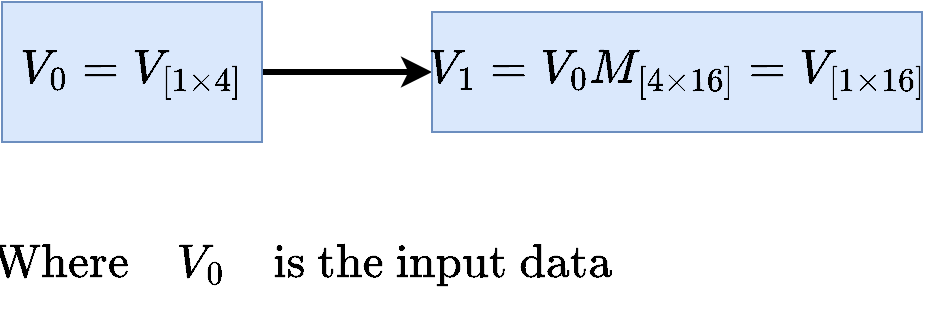 <mxfile version="20.8.10" type="device" pages="4"><diagram name="Page-1" id="Dm2-tzsEumve30aD5Y5m"><mxGraphModel dx="1036" dy="614" grid="1" gridSize="10" guides="1" tooltips="1" connect="1" arrows="1" fold="1" page="1" pageScale="1" pageWidth="2339" pageHeight="3300" math="1" shadow="0"><root><mxCell id="0"/><mxCell id="1" parent="0"/><mxCell id="iEleHkdSI60FKL-KgUu1-2" value="" style="edgeStyle=orthogonalEdgeStyle;rounded=0;orthogonalLoop=1;jettySize=auto;html=1;strokeWidth=3;" parent="1" source="HrFiuLZFM7vN5YBXKXy--1" target="iEleHkdSI60FKL-KgUu1-1" edge="1"><mxGeometry relative="1" as="geometry"/></mxCell><mxCell id="HrFiuLZFM7vN5YBXKXy--1" value="&lt;span style=&quot;font-size: 20px;&quot;&gt;$$V_0 = V_{[1\times 4]}$$&lt;/span&gt;" style="text;html=1;strokeColor=#6c8ebf;fillColor=#dae8fc;align=center;verticalAlign=middle;whiteSpace=wrap;rounded=0;" parent="1" vertex="1"><mxGeometry x="160" y="210" width="130" height="70" as="geometry"/></mxCell><mxCell id="iEleHkdSI60FKL-KgUu1-1" value="&lt;font style=&quot;font-size: 20px;&quot;&gt;$$V_1 = V_0M_{[4\times 16]} = V_{[1\times 16]}$$&lt;/font&gt;" style="rounded=0;whiteSpace=wrap;html=1;fillColor=#dae8fc;strokeColor=#6c8ebf;gradientColor=none;" parent="1" vertex="1"><mxGeometry x="375" y="215" width="245" height="60" as="geometry"/></mxCell><mxCell id="iEleHkdSI60FKL-KgUu1-3" value="$$\text{Where}\quad V_0\quad&lt;br&gt;\text{is the input data}$$" style="text;html=1;strokeColor=none;fillColor=none;align=center;verticalAlign=middle;whiteSpace=wrap;rounded=0;fontSize=20;" parent="1" vertex="1"><mxGeometry x="160" y="320" width="300" height="40" as="geometry"/></mxCell></root></mxGraphModel></diagram><diagram name="Page-2" id="iNPS69_tHSrswwuO4GRv"><mxGraphModel dx="1036" dy="614" grid="1" gridSize="10" guides="1" tooltips="1" connect="1" arrows="1" fold="1" page="1" pageScale="1" pageWidth="2339" pageHeight="3300" math="1" shadow="0"><root><mxCell id="AR_3iG5p9HyT1img08KN-0"/><mxCell id="AR_3iG5p9HyT1img08KN-1" parent="AR_3iG5p9HyT1img08KN-0"/><mxCell id="AR_3iG5p9HyT1img08KN-2" value="" style="edgeStyle=orthogonalEdgeStyle;rounded=0;orthogonalLoop=1;jettySize=auto;html=1;strokeWidth=3;" edge="1" parent="AR_3iG5p9HyT1img08KN-1" source="AR_3iG5p9HyT1img08KN-3" target="AR_3iG5p9HyT1img08KN-4"><mxGeometry relative="1" as="geometry"/></mxCell><mxCell id="AR_3iG5p9HyT1img08KN-3" value="&lt;span style=&quot;font-size: 20px;&quot;&gt;$$V_{input} = V_{[1\times 4]}$$&lt;/span&gt;" style="text;html=1;strokeColor=#6c8ebf;fillColor=#dae8fc;align=center;verticalAlign=middle;whiteSpace=wrap;rounded=0;" vertex="1" parent="AR_3iG5p9HyT1img08KN-1"><mxGeometry x="70" y="210" width="150" height="70" as="geometry"/></mxCell><mxCell id="Sr2GioTQapl9sOhfTktA-1" value="" style="edgeStyle=orthogonalEdgeStyle;rounded=0;orthogonalLoop=1;jettySize=auto;html=1;strokeWidth=3;" edge="1" parent="AR_3iG5p9HyT1img08KN-1" source="AR_3iG5p9HyT1img08KN-4" target="Sr2GioTQapl9sOhfTktA-0"><mxGeometry relative="1" as="geometry"/></mxCell><mxCell id="AR_3iG5p9HyT1img08KN-4" value="&lt;font style=&quot;font-size: 20px;&quot;&gt;$$V_{hidden} = V_{input}M_{[4\times 16]} = V_{[1\times 16]}$$&lt;/font&gt;" style="rounded=0;whiteSpace=wrap;html=1;fillColor=#dae8fc;strokeColor=#6c8ebf;gradientColor=none;" vertex="1" parent="AR_3iG5p9HyT1img08KN-1"><mxGeometry x="260" y="215" width="370" height="60" as="geometry"/></mxCell><mxCell id="Sr2GioTQapl9sOhfTktA-0" value="&lt;font style=&quot;font-size: 20px;&quot;&gt;$$V_{activate} = relu(V_{hidden})$$&lt;/font&gt;" style="whiteSpace=wrap;html=1;fillColor=#dae8fc;strokeColor=#6c8ebf;rounded=0;gradientColor=none;" vertex="1" parent="AR_3iG5p9HyT1img08KN-1"><mxGeometry x="670" y="215" width="260" height="60" as="geometry"/></mxCell></root></mxGraphModel></diagram><diagram name="Copy of Page-2" id="1rPIw6EHBry1EiHZszZO"><mxGraphModel dx="1036" dy="614" grid="1" gridSize="10" guides="1" tooltips="1" connect="1" arrows="1" fold="1" page="1" pageScale="1" pageWidth="2339" pageHeight="3300" math="1" shadow="0"><root><mxCell id="YsjDt2xG0ZwC493WAH-g-0"/><mxCell id="YsjDt2xG0ZwC493WAH-g-1" parent="YsjDt2xG0ZwC493WAH-g-0"/><mxCell id="YsjDt2xG0ZwC493WAH-g-2" value="" style="edgeStyle=orthogonalEdgeStyle;rounded=0;orthogonalLoop=1;jettySize=auto;html=1;strokeWidth=3;" edge="1" parent="YsjDt2xG0ZwC493WAH-g-1" source="YsjDt2xG0ZwC493WAH-g-3" target="YsjDt2xG0ZwC493WAH-g-5"><mxGeometry relative="1" as="geometry"/></mxCell><mxCell id="YsjDt2xG0ZwC493WAH-g-3" value="&lt;span style=&quot;font-size: 20px;&quot;&gt;$$V_{input} = V_{[1\times 4]}$$&lt;/span&gt;" style="text;html=1;strokeColor=#6c8ebf;fillColor=#dae8fc;align=center;verticalAlign=middle;whiteSpace=wrap;rounded=0;" vertex="1" parent="YsjDt2xG0ZwC493WAH-g-1"><mxGeometry x="70" y="210" width="150" height="70" as="geometry"/></mxCell><mxCell id="YsjDt2xG0ZwC493WAH-g-4" value="" style="edgeStyle=orthogonalEdgeStyle;rounded=0;orthogonalLoop=1;jettySize=auto;html=1;strokeWidth=3;" edge="1" parent="YsjDt2xG0ZwC493WAH-g-1" source="YsjDt2xG0ZwC493WAH-g-5" target="YsjDt2xG0ZwC493WAH-g-6"><mxGeometry relative="1" as="geometry"/></mxCell><mxCell id="YsjDt2xG0ZwC493WAH-g-5" value="&lt;font style=&quot;font-size: 20px;&quot;&gt;$$V_{hidden} = V_{input}M_{[4\times 16]} = V_{[1\times 16]}$$&lt;/font&gt;" style="rounded=0;whiteSpace=wrap;html=1;fillColor=#dae8fc;strokeColor=#6c8ebf;gradientColor=none;" vertex="1" parent="YsjDt2xG0ZwC493WAH-g-1"><mxGeometry x="260" y="215" width="370" height="60" as="geometry"/></mxCell><mxCell id="W97qRfgShpRm6psK2Shu-1" value="" style="edgeStyle=orthogonalEdgeStyle;rounded=0;orthogonalLoop=1;jettySize=auto;html=1;strokeWidth=3;fontSize=20;" edge="1" parent="YsjDt2xG0ZwC493WAH-g-1" source="YsjDt2xG0ZwC493WAH-g-6" target="W97qRfgShpRm6psK2Shu-0"><mxGeometry relative="1" as="geometry"/></mxCell><mxCell id="YsjDt2xG0ZwC493WAH-g-6" value="&lt;font style=&quot;font-size: 20px;&quot;&gt;$$V_{activate} = relu(V_{hidden})$$&lt;/font&gt;" style="whiteSpace=wrap;html=1;fillColor=#dae8fc;strokeColor=#6c8ebf;rounded=0;gradientColor=none;" vertex="1" parent="YsjDt2xG0ZwC493WAH-g-1"><mxGeometry x="670" y="215" width="260" height="60" as="geometry"/></mxCell><mxCell id="W97qRfgShpRm6psK2Shu-0" value="&lt;font style=&quot;font-size: 20px;&quot;&gt;$$V_{logit} = V_{activate}M_{[16\times3]} = V_{[1\times 3]}$$&lt;/font&gt;" style="whiteSpace=wrap;html=1;fillColor=#dae8fc;strokeColor=#6c8ebf;rounded=0;gradientColor=none;" vertex="1" parent="YsjDt2xG0ZwC493WAH-g-1"><mxGeometry x="980" y="215" width="340" height="60" as="geometry"/></mxCell></root></mxGraphModel></diagram><diagram id="XLDxOn4K_GZedCSR9saW" name="Page-4"><mxGraphModel dx="1036" dy="614" grid="1" gridSize="10" guides="1" tooltips="1" connect="1" arrows="1" fold="1" page="1" pageScale="1" pageWidth="2339" pageHeight="3300" math="1" shadow="0"><root><mxCell id="0"/><mxCell id="1" parent="0"/><mxCell id="OwIZL251jcnh53PKstRN-1" value="$$V_{pred} = softmax(V_{logit})$$" style="rounded=0;whiteSpace=wrap;html=1;fontSize=20;fillColor=#dae8fc;strokeColor=#6c8ebf;" vertex="1" parent="1"><mxGeometry x="360" y="280" width="310" height="60" as="geometry"/></mxCell></root></mxGraphModel></diagram></mxfile>